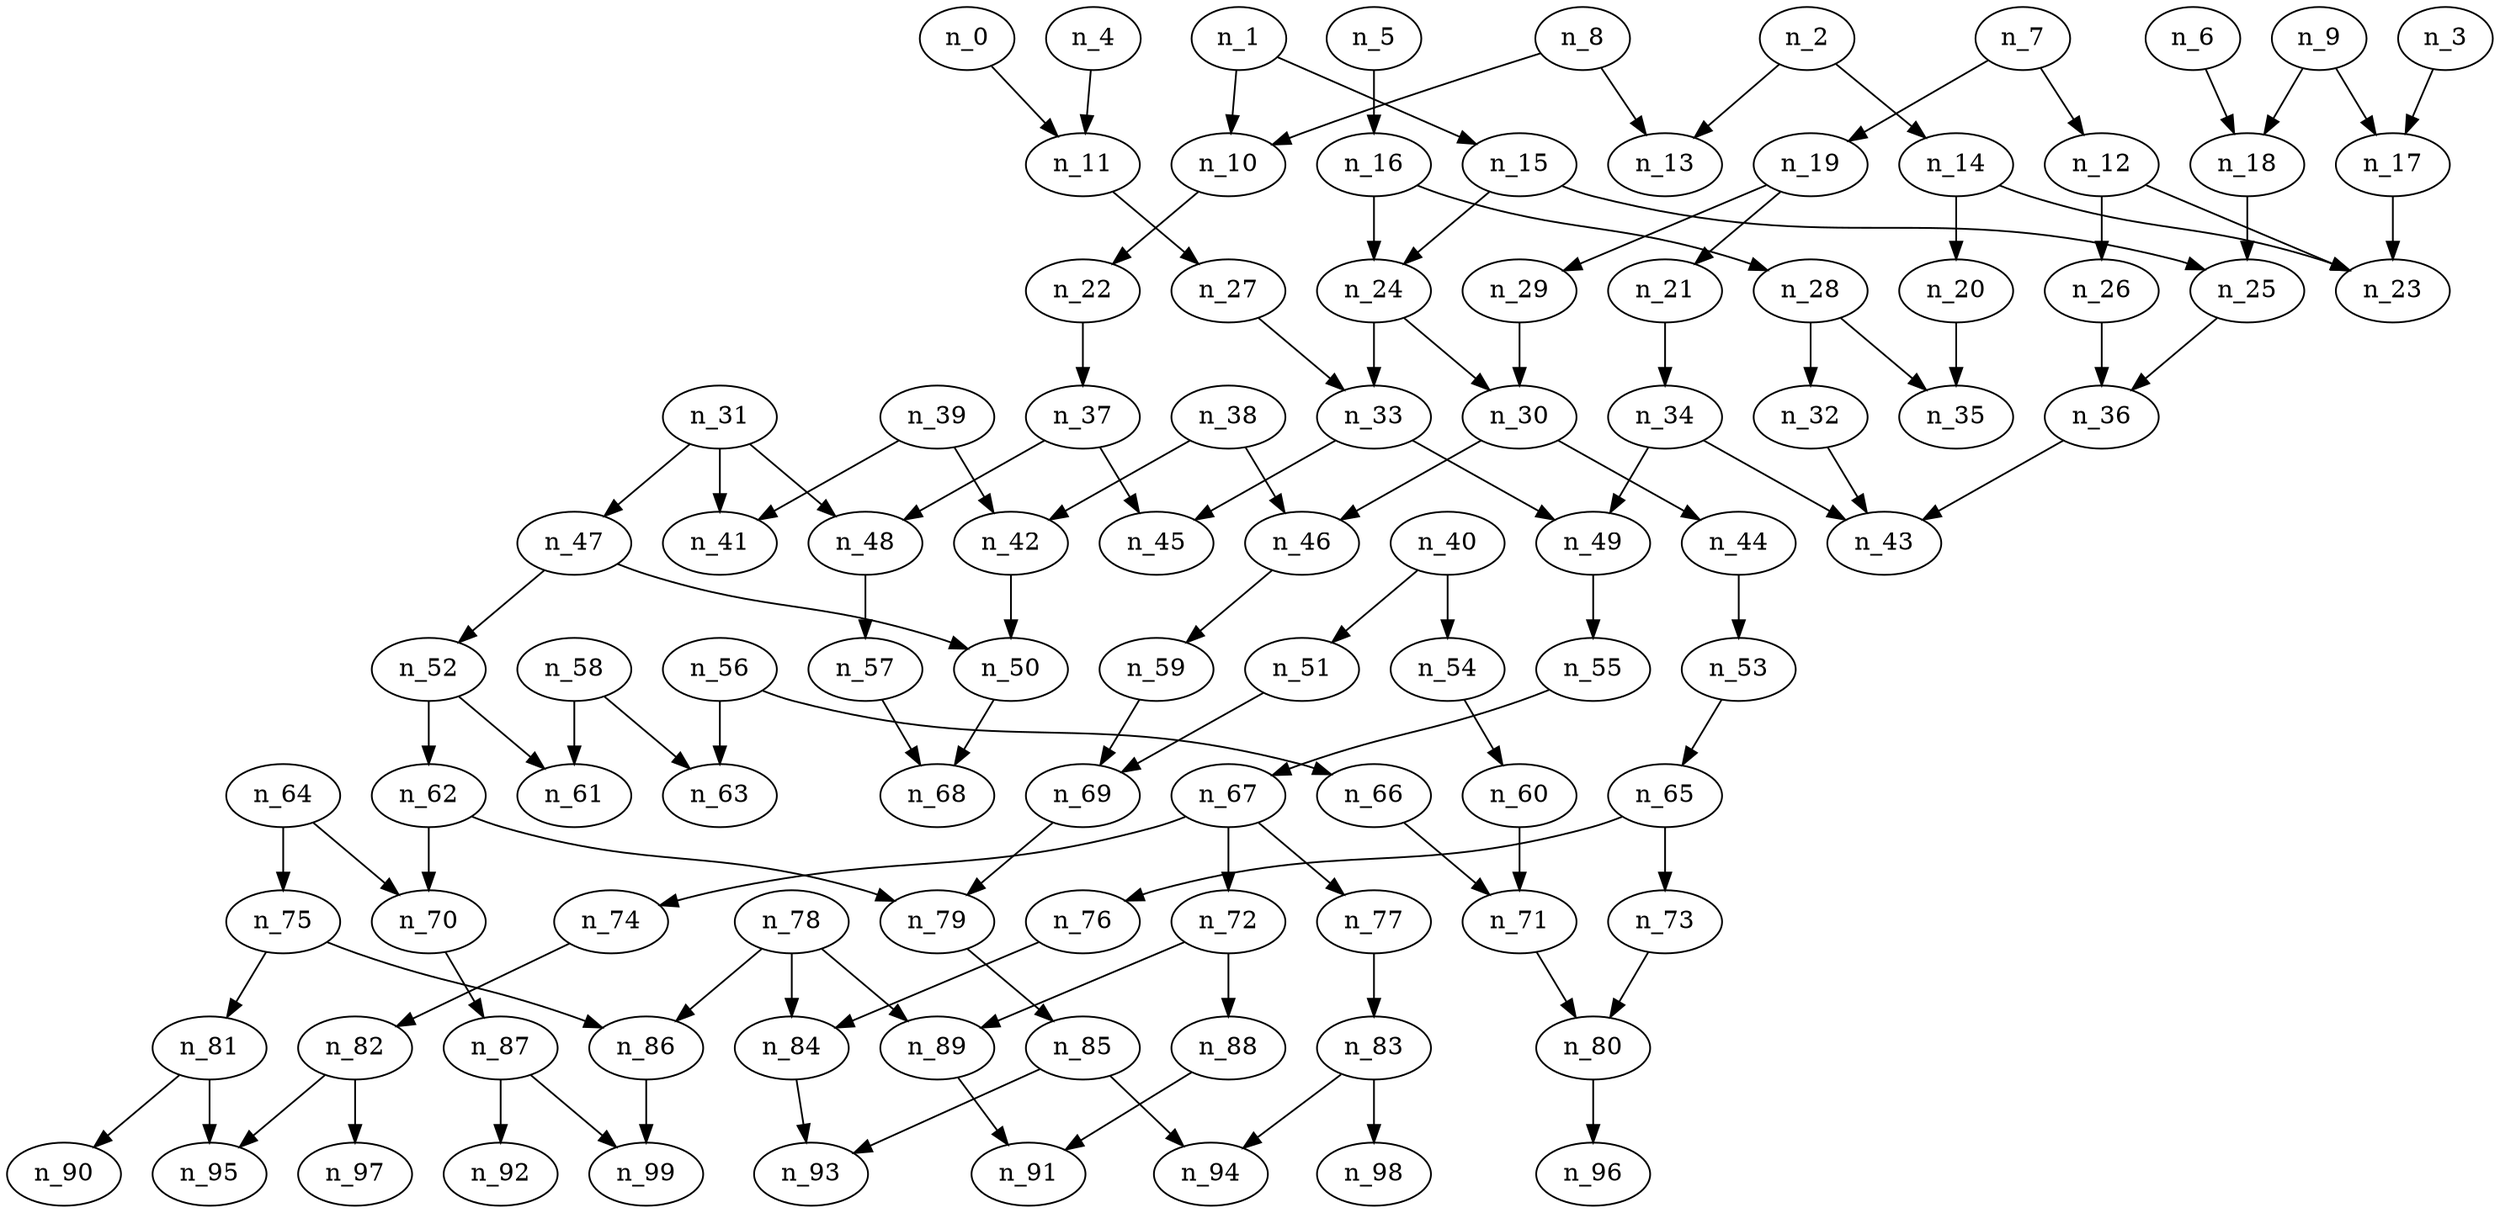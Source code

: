 /*
 * From an sgf file ...
 * generated by $Id: createRandomLayeredGraph.py 83 2014-08-09 19:53:50Z mfms $ on 2015/06/12
 * $Id: createRandomLayeredGraph.py 83 2014-08-09 19:53:50Z mfms $
 * nodes edges layers width_var degree_var seed
 * 100 120 10 0.00 0.00 19
 */
digraph r_100_120_10_0p0_0p0_19 {
 n_0 -> n_11;
 n_1 -> n_10;
 n_1 -> n_15;
 n_2 -> n_13;
 n_2 -> n_14;
 n_3 -> n_17;
 n_4 -> n_11;
 n_5 -> n_16;
 n_6 -> n_18;
 n_7 -> n_19;
 n_7 -> n_12;
 n_8 -> n_13;
 n_8 -> n_10;
 n_9 -> n_17;
 n_9 -> n_18;
 n_10 -> n_22;
 n_11 -> n_27;
 n_12 -> n_23;
 n_12 -> n_26;
 n_14 -> n_23;
 n_14 -> n_20;
 n_15 -> n_24;
 n_15 -> n_25;
 n_16 -> n_24;
 n_16 -> n_28;
 n_17 -> n_23;
 n_18 -> n_25;
 n_19 -> n_29;
 n_19 -> n_21;
 n_20 -> n_35;
 n_21 -> n_34;
 n_22 -> n_37;
 n_24 -> n_33;
 n_24 -> n_30;
 n_25 -> n_36;
 n_26 -> n_36;
 n_27 -> n_33;
 n_28 -> n_32;
 n_28 -> n_35;
 n_29 -> n_30;
 n_30 -> n_46;
 n_30 -> n_44;
 n_31 -> n_41;
 n_31 -> n_47;
 n_31 -> n_48;
 n_32 -> n_43;
 n_33 -> n_49;
 n_33 -> n_45;
 n_34 -> n_49;
 n_34 -> n_43;
 n_36 -> n_43;
 n_37 -> n_45;
 n_37 -> n_48;
 n_38 -> n_46;
 n_38 -> n_42;
 n_39 -> n_42;
 n_39 -> n_41;
 n_40 -> n_51;
 n_40 -> n_54;
 n_42 -> n_50;
 n_44 -> n_53;
 n_46 -> n_59;
 n_47 -> n_50;
 n_47 -> n_52;
 n_48 -> n_57;
 n_49 -> n_55;
 n_50 -> n_68;
 n_51 -> n_69;
 n_52 -> n_62;
 n_52 -> n_61;
 n_53 -> n_65;
 n_54 -> n_60;
 n_55 -> n_67;
 n_56 -> n_63;
 n_56 -> n_66;
 n_57 -> n_68;
 n_58 -> n_61;
 n_58 -> n_63;
 n_59 -> n_69;
 n_60 -> n_71;
 n_62 -> n_79;
 n_62 -> n_70;
 n_64 -> n_70;
 n_64 -> n_75;
 n_65 -> n_73;
 n_65 -> n_76;
 n_66 -> n_71;
 n_67 -> n_77;
 n_67 -> n_74;
 n_67 -> n_72;
 n_69 -> n_79;
 n_70 -> n_87;
 n_71 -> n_80;
 n_72 -> n_89;
 n_72 -> n_88;
 n_73 -> n_80;
 n_74 -> n_82;
 n_75 -> n_81;
 n_75 -> n_86;
 n_76 -> n_84;
 n_77 -> n_83;
 n_78 -> n_89;
 n_78 -> n_86;
 n_78 -> n_84;
 n_79 -> n_85;
 n_80 -> n_96;
 n_81 -> n_90;
 n_81 -> n_95;
 n_82 -> n_95;
 n_82 -> n_97;
 n_83 -> n_98;
 n_83 -> n_94;
 n_84 -> n_93;
 n_85 -> n_93;
 n_85 -> n_94;
 n_86 -> n_99;
 n_87 -> n_99;
 n_87 -> n_92;
 n_88 -> n_91;
 n_89 -> n_91;
}
